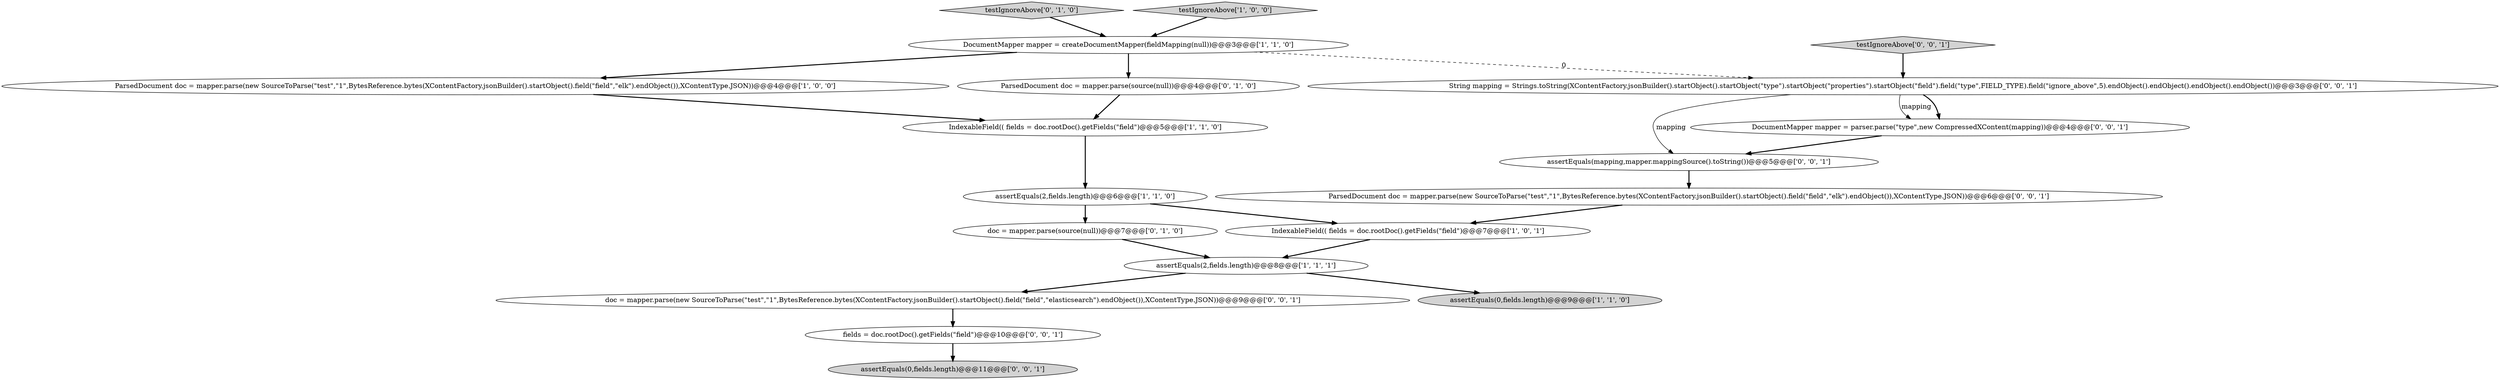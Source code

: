 digraph {
8 [style = filled, label = "testIgnoreAbove['0', '1', '0']", fillcolor = lightgray, shape = diamond image = "AAA0AAABBB2BBB"];
16 [style = filled, label = "assertEquals(mapping,mapper.mappingSource().toString())@@@5@@@['0', '0', '1']", fillcolor = white, shape = ellipse image = "AAA0AAABBB3BBB"];
4 [style = filled, label = "DocumentMapper mapper = createDocumentMapper(fieldMapping(null))@@@3@@@['1', '1', '0']", fillcolor = white, shape = ellipse image = "AAA0AAABBB1BBB"];
18 [style = filled, label = "DocumentMapper mapper = parser.parse(\"type\",new CompressedXContent(mapping))@@@4@@@['0', '0', '1']", fillcolor = white, shape = ellipse image = "AAA0AAABBB3BBB"];
13 [style = filled, label = "ParsedDocument doc = mapper.parse(new SourceToParse(\"test\",\"1\",BytesReference.bytes(XContentFactory.jsonBuilder().startObject().field(\"field\",\"elk\").endObject()),XContentType.JSON))@@@6@@@['0', '0', '1']", fillcolor = white, shape = ellipse image = "AAA0AAABBB3BBB"];
6 [style = filled, label = "IndexableField(( fields = doc.rootDoc().getFields(\"field\")@@@5@@@['1', '1', '0']", fillcolor = white, shape = ellipse image = "AAA0AAABBB1BBB"];
3 [style = filled, label = "IndexableField(( fields = doc.rootDoc().getFields(\"field\")@@@7@@@['1', '0', '1']", fillcolor = white, shape = ellipse image = "AAA0AAABBB1BBB"];
10 [style = filled, label = "ParsedDocument doc = mapper.parse(source(null))@@@4@@@['0', '1', '0']", fillcolor = white, shape = ellipse image = "AAA0AAABBB2BBB"];
7 [style = filled, label = "assertEquals(2,fields.length)@@@8@@@['1', '1', '1']", fillcolor = white, shape = ellipse image = "AAA0AAABBB1BBB"];
1 [style = filled, label = "assertEquals(2,fields.length)@@@6@@@['1', '1', '0']", fillcolor = white, shape = ellipse image = "AAA0AAABBB1BBB"];
9 [style = filled, label = "doc = mapper.parse(source(null))@@@7@@@['0', '1', '0']", fillcolor = white, shape = ellipse image = "AAA0AAABBB2BBB"];
15 [style = filled, label = "testIgnoreAbove['0', '0', '1']", fillcolor = lightgray, shape = diamond image = "AAA0AAABBB3BBB"];
0 [style = filled, label = "ParsedDocument doc = mapper.parse(new SourceToParse(\"test\",\"1\",BytesReference.bytes(XContentFactory.jsonBuilder().startObject().field(\"field\",\"elk\").endObject()),XContentType.JSON))@@@4@@@['1', '0', '0']", fillcolor = white, shape = ellipse image = "AAA0AAABBB1BBB"];
11 [style = filled, label = "doc = mapper.parse(new SourceToParse(\"test\",\"1\",BytesReference.bytes(XContentFactory.jsonBuilder().startObject().field(\"field\",\"elasticsearch\").endObject()),XContentType.JSON))@@@9@@@['0', '0', '1']", fillcolor = white, shape = ellipse image = "AAA0AAABBB3BBB"];
17 [style = filled, label = "assertEquals(0,fields.length)@@@11@@@['0', '0', '1']", fillcolor = lightgray, shape = ellipse image = "AAA0AAABBB3BBB"];
2 [style = filled, label = "assertEquals(0,fields.length)@@@9@@@['1', '1', '0']", fillcolor = lightgray, shape = ellipse image = "AAA0AAABBB1BBB"];
5 [style = filled, label = "testIgnoreAbove['1', '0', '0']", fillcolor = lightgray, shape = diamond image = "AAA0AAABBB1BBB"];
14 [style = filled, label = "fields = doc.rootDoc().getFields(\"field\")@@@10@@@['0', '0', '1']", fillcolor = white, shape = ellipse image = "AAA0AAABBB3BBB"];
12 [style = filled, label = "String mapping = Strings.toString(XContentFactory.jsonBuilder().startObject().startObject(\"type\").startObject(\"properties\").startObject(\"field\").field(\"type\",FIELD_TYPE).field(\"ignore_above\",5).endObject().endObject().endObject().endObject())@@@3@@@['0', '0', '1']", fillcolor = white, shape = ellipse image = "AAA0AAABBB3BBB"];
0->6 [style = bold, label=""];
14->17 [style = bold, label=""];
1->9 [style = bold, label=""];
4->12 [style = dashed, label="0"];
10->6 [style = bold, label=""];
8->4 [style = bold, label=""];
15->12 [style = bold, label=""];
7->11 [style = bold, label=""];
16->13 [style = bold, label=""];
3->7 [style = bold, label=""];
7->2 [style = bold, label=""];
11->14 [style = bold, label=""];
5->4 [style = bold, label=""];
1->3 [style = bold, label=""];
12->16 [style = solid, label="mapping"];
18->16 [style = bold, label=""];
12->18 [style = bold, label=""];
4->10 [style = bold, label=""];
13->3 [style = bold, label=""];
12->18 [style = solid, label="mapping"];
6->1 [style = bold, label=""];
4->0 [style = bold, label=""];
9->7 [style = bold, label=""];
}
